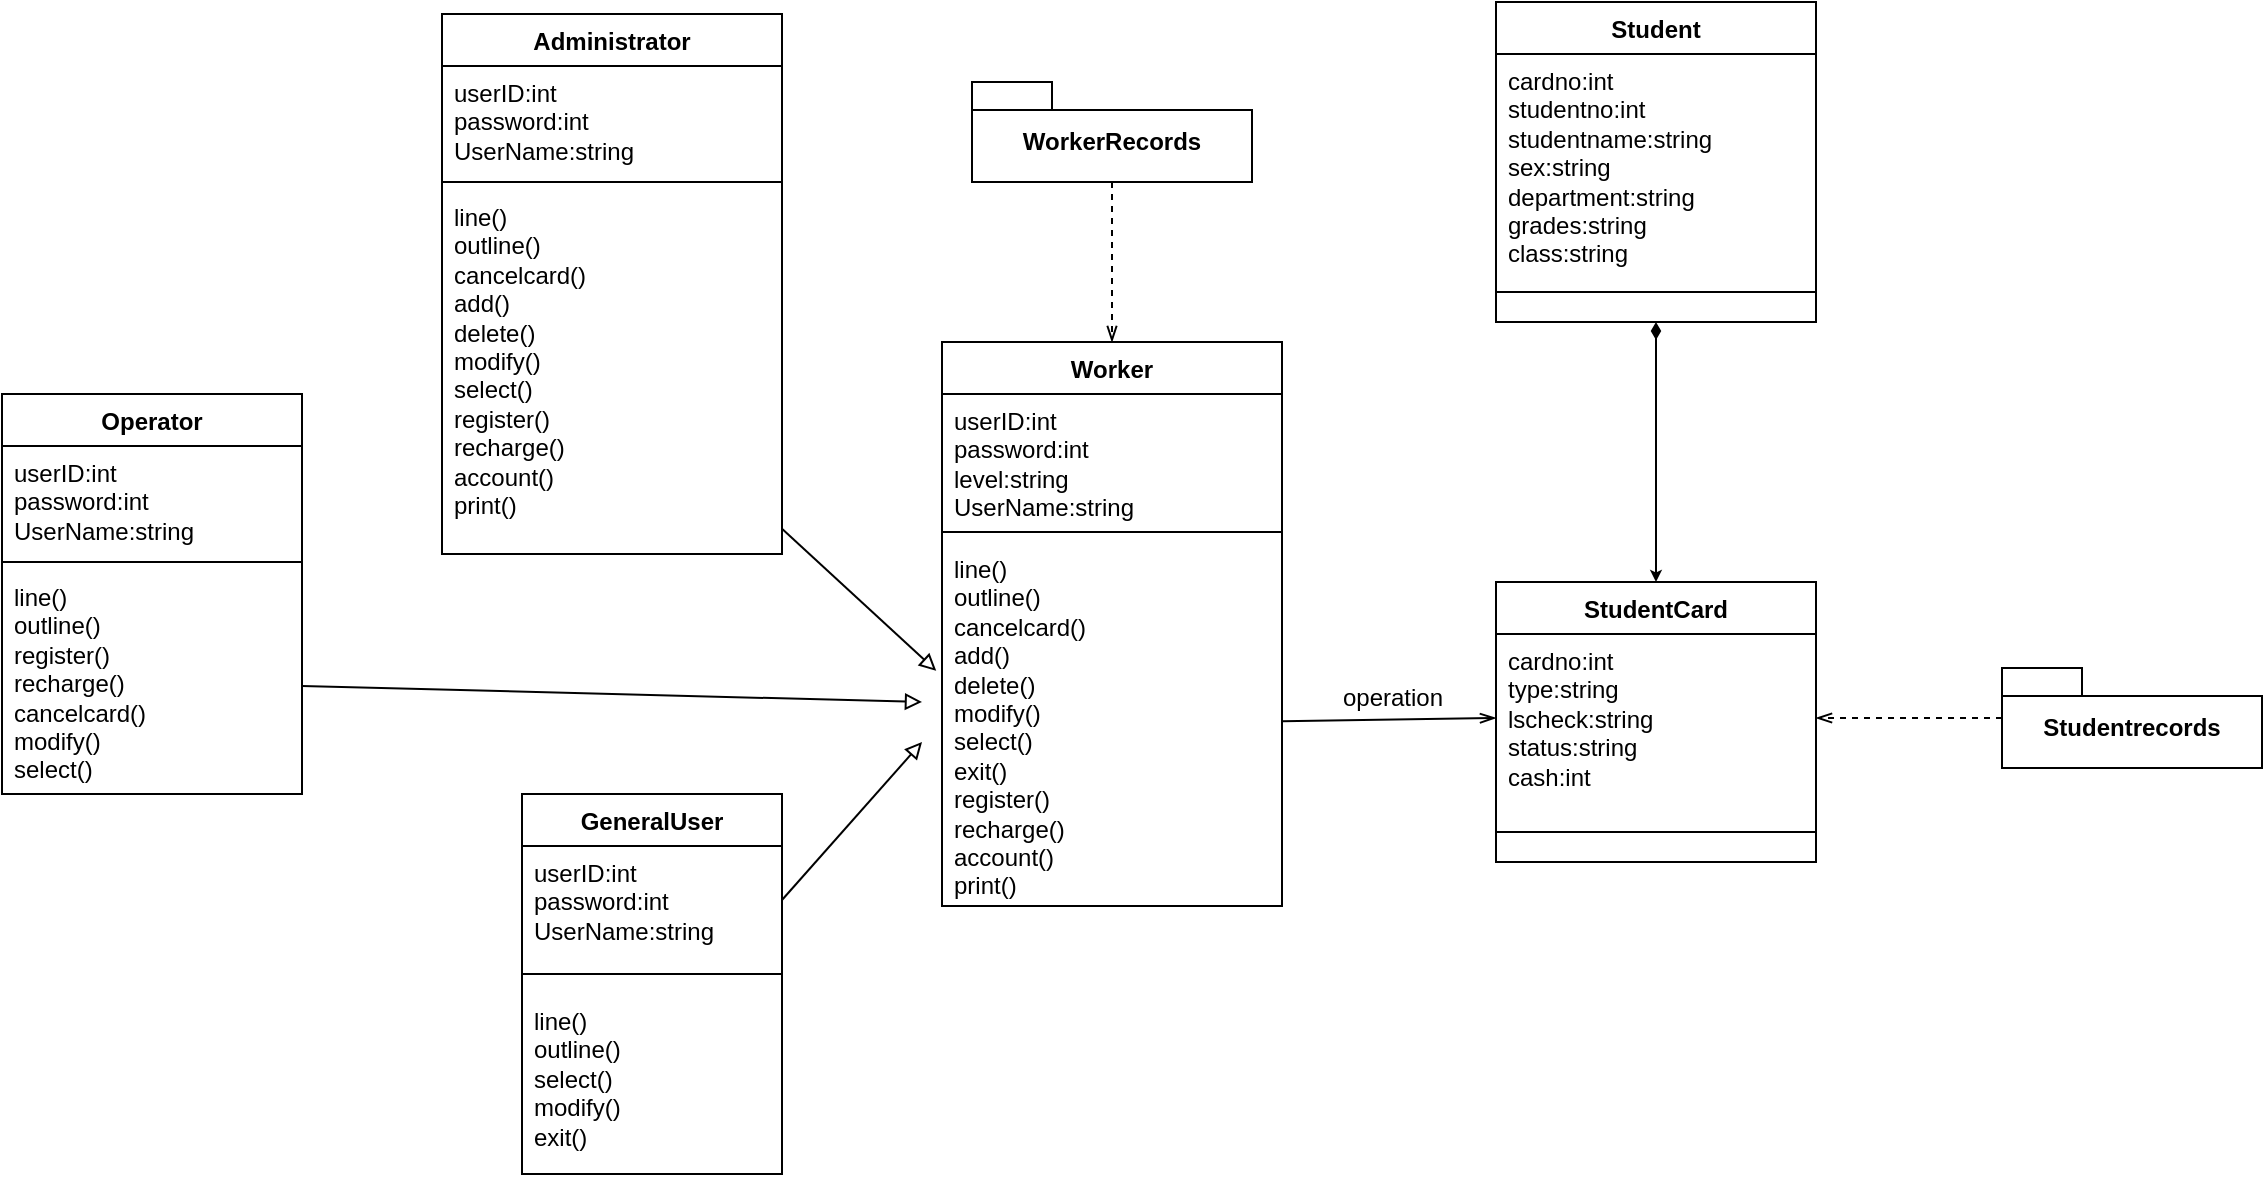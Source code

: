 <mxfile version="22.0.8" type="github">
  <diagram name="第 1 页" id="oNiTTU7XN2HSTEi7vAXj">
    <mxGraphModel dx="1002" dy="535" grid="1" gridSize="10" guides="1" tooltips="1" connect="1" arrows="1" fold="1" page="1" pageScale="1" pageWidth="1654" pageHeight="1169" math="0" shadow="0">
      <root>
        <mxCell id="0" />
        <mxCell id="1" parent="0" />
        <mxCell id="sBgY4R8Cnz3cx-6synAC-1" value="Operator" style="swimlane;fontStyle=1;align=center;verticalAlign=top;childLayout=stackLayout;horizontal=1;startSize=26;horizontalStack=0;resizeParent=1;resizeParentMax=0;resizeLast=0;collapsible=1;marginBottom=0;whiteSpace=wrap;html=1;" parent="1" vertex="1">
          <mxGeometry x="80" y="206" width="150" height="200" as="geometry" />
        </mxCell>
        <mxCell id="sBgY4R8Cnz3cx-6synAC-2" value="&lt;span style=&quot;background-color: initial;&quot;&gt;userID:int&lt;/span&gt;&lt;br&gt;&lt;span style=&quot;background-color: initial;&quot;&gt;password:int&lt;/span&gt;&lt;br&gt;&lt;span style=&quot;background-color: initial;&quot;&gt;UserName:string&lt;/span&gt;" style="text;strokeColor=none;fillColor=none;align=left;verticalAlign=top;spacingLeft=4;spacingRight=4;overflow=hidden;rotatable=0;points=[[0,0.5],[1,0.5]];portConstraint=eastwest;whiteSpace=wrap;html=1;" parent="sBgY4R8Cnz3cx-6synAC-1" vertex="1">
          <mxGeometry y="26" width="150" height="54" as="geometry" />
        </mxCell>
        <mxCell id="sBgY4R8Cnz3cx-6synAC-3" value="" style="line;strokeWidth=1;fillColor=none;align=left;verticalAlign=middle;spacingTop=-1;spacingLeft=3;spacingRight=3;rotatable=0;labelPosition=right;points=[];portConstraint=eastwest;strokeColor=inherit;" parent="sBgY4R8Cnz3cx-6synAC-1" vertex="1">
          <mxGeometry y="80" width="150" height="8" as="geometry" />
        </mxCell>
        <mxCell id="sBgY4R8Cnz3cx-6synAC-46" style="rounded=0;orthogonalLoop=1;jettySize=auto;html=1;endArrow=block;endFill=0;" parent="sBgY4R8Cnz3cx-6synAC-1" source="sBgY4R8Cnz3cx-6synAC-4" edge="1">
          <mxGeometry relative="1" as="geometry">
            <mxPoint x="460" y="154" as="targetPoint" />
          </mxGeometry>
        </mxCell>
        <mxCell id="sBgY4R8Cnz3cx-6synAC-4" value="line()&lt;br&gt;outline()&lt;br&gt;register()&lt;br&gt;recharge()&lt;br&gt;cancelcard()&lt;br&gt;modify()&lt;br&gt;select()" style="text;strokeColor=none;fillColor=none;align=left;verticalAlign=top;spacingLeft=4;spacingRight=4;overflow=hidden;rotatable=0;points=[[0,0.5],[1,0.5]];portConstraint=eastwest;whiteSpace=wrap;html=1;" parent="sBgY4R8Cnz3cx-6synAC-1" vertex="1">
          <mxGeometry y="88" width="150" height="112" as="geometry" />
        </mxCell>
        <mxCell id="sBgY4R8Cnz3cx-6synAC-5" value="Administrator" style="swimlane;fontStyle=1;align=center;verticalAlign=top;childLayout=stackLayout;horizontal=1;startSize=26;horizontalStack=0;resizeParent=1;resizeParentMax=0;resizeLast=0;collapsible=1;marginBottom=0;whiteSpace=wrap;html=1;" parent="1" vertex="1">
          <mxGeometry x="300" y="16" width="170" height="270" as="geometry" />
        </mxCell>
        <mxCell id="sBgY4R8Cnz3cx-6synAC-6" value="userID:int&lt;br style=&quot;border-color: var(--border-color);&quot;&gt;password:int&lt;br style=&quot;border-color: var(--border-color);&quot;&gt;&lt;span style=&quot;border-color: var(--border-color); background-color: initial;&quot;&gt;UserName:string&lt;/span&gt;" style="text;strokeColor=none;fillColor=none;align=left;verticalAlign=top;spacingLeft=4;spacingRight=4;overflow=hidden;rotatable=0;points=[[0,0.5],[1,0.5]];portConstraint=eastwest;whiteSpace=wrap;html=1;" parent="sBgY4R8Cnz3cx-6synAC-5" vertex="1">
          <mxGeometry y="26" width="170" height="54" as="geometry" />
        </mxCell>
        <mxCell id="sBgY4R8Cnz3cx-6synAC-7" value="" style="line;strokeWidth=1;fillColor=none;align=left;verticalAlign=middle;spacingTop=-1;spacingLeft=3;spacingRight=3;rotatable=0;labelPosition=right;points=[];portConstraint=eastwest;strokeColor=inherit;" parent="sBgY4R8Cnz3cx-6synAC-5" vertex="1">
          <mxGeometry y="80" width="170" height="8" as="geometry" />
        </mxCell>
        <mxCell id="sBgY4R8Cnz3cx-6synAC-8" value="line()&lt;br style=&quot;border-color: var(--border-color);&quot;&gt;outline()&lt;br style=&quot;border-color: var(--border-color);&quot;&gt;cancelcard()&lt;br style=&quot;border-color: var(--border-color);&quot;&gt;add()&lt;br&gt;delete()&lt;br&gt;modify()&lt;br style=&quot;border-color: var(--border-color);&quot;&gt;select()&lt;br&gt;register()&lt;br style=&quot;border-color: var(--border-color);&quot;&gt;recharge()&lt;br&gt;account()&lt;br&gt;print()" style="text;strokeColor=none;fillColor=none;align=left;verticalAlign=top;spacingLeft=4;spacingRight=4;overflow=hidden;rotatable=0;points=[[0,0.5],[1,0.5]];portConstraint=eastwest;whiteSpace=wrap;html=1;" parent="sBgY4R8Cnz3cx-6synAC-5" vertex="1">
          <mxGeometry y="88" width="170" height="182" as="geometry" />
        </mxCell>
        <mxCell id="sBgY4R8Cnz3cx-6synAC-9" value="GeneralUser" style="swimlane;fontStyle=1;align=center;verticalAlign=top;childLayout=stackLayout;horizontal=1;startSize=26;horizontalStack=0;resizeParent=1;resizeParentMax=0;resizeLast=0;collapsible=1;marginBottom=0;whiteSpace=wrap;html=1;" parent="1" vertex="1">
          <mxGeometry x="340" y="406" width="130" height="190" as="geometry" />
        </mxCell>
        <mxCell id="sBgY4R8Cnz3cx-6synAC-10" value="userID:int&lt;br style=&quot;border-color: var(--border-color);&quot;&gt;&lt;span style=&quot;border-color: var(--border-color); background-color: initial;&quot;&gt;password:int&lt;/span&gt;&lt;br style=&quot;border-color: var(--border-color);&quot;&gt;&lt;span style=&quot;border-color: var(--border-color); background-color: initial;&quot;&gt;UserName:string&lt;/span&gt;" style="text;strokeColor=none;fillColor=none;align=left;verticalAlign=top;spacingLeft=4;spacingRight=4;overflow=hidden;rotatable=0;points=[[0,0.5],[1,0.5]];portConstraint=eastwest;whiteSpace=wrap;html=1;" parent="sBgY4R8Cnz3cx-6synAC-9" vertex="1">
          <mxGeometry y="26" width="130" height="54" as="geometry" />
        </mxCell>
        <mxCell id="sBgY4R8Cnz3cx-6synAC-11" value="" style="line;strokeWidth=1;fillColor=none;align=left;verticalAlign=middle;spacingTop=-1;spacingLeft=3;spacingRight=3;rotatable=0;labelPosition=right;points=[];portConstraint=eastwest;strokeColor=inherit;" parent="sBgY4R8Cnz3cx-6synAC-9" vertex="1">
          <mxGeometry y="80" width="130" height="20" as="geometry" />
        </mxCell>
        <mxCell id="sBgY4R8Cnz3cx-6synAC-12" value="line()&lt;br style=&quot;border-color: var(--border-color);&quot;&gt;outline()&lt;br style=&quot;border-color: var(--border-color);&quot;&gt;select()&lt;br&gt;modify()&lt;br style=&quot;border-color: var(--border-color);&quot;&gt;exit()" style="text;strokeColor=none;fillColor=none;align=left;verticalAlign=top;spacingLeft=4;spacingRight=4;overflow=hidden;rotatable=0;points=[[0,0.5],[1,0.5]];portConstraint=eastwest;whiteSpace=wrap;html=1;" parent="sBgY4R8Cnz3cx-6synAC-9" vertex="1">
          <mxGeometry y="100" width="130" height="90" as="geometry" />
        </mxCell>
        <mxCell id="sBgY4R8Cnz3cx-6synAC-44" style="edgeStyle=orthogonalEdgeStyle;rounded=0;orthogonalLoop=1;jettySize=auto;html=1;entryX=0.5;entryY=0;entryDx=0;entryDy=0;dashed=1;endArrow=openThin;endFill=0;" parent="1" source="sBgY4R8Cnz3cx-6synAC-17" target="sBgY4R8Cnz3cx-6synAC-29" edge="1">
          <mxGeometry relative="1" as="geometry" />
        </mxCell>
        <mxCell id="sBgY4R8Cnz3cx-6synAC-17" value="WorkerRecords" style="shape=folder;fontStyle=1;spacingTop=10;tabWidth=40;tabHeight=14;tabPosition=left;html=1;whiteSpace=wrap;" parent="1" vertex="1">
          <mxGeometry x="565" y="50" width="140" height="50" as="geometry" />
        </mxCell>
        <mxCell id="sBgY4R8Cnz3cx-6synAC-22" value="StudentCard" style="swimlane;fontStyle=1;align=center;verticalAlign=top;childLayout=stackLayout;horizontal=1;startSize=26;horizontalStack=0;resizeParent=1;resizeParentMax=0;resizeLast=0;collapsible=1;marginBottom=0;whiteSpace=wrap;html=1;" parent="1" vertex="1">
          <mxGeometry x="827" y="300" width="160" height="140" as="geometry" />
        </mxCell>
        <mxCell id="sBgY4R8Cnz3cx-6synAC-23" value="cardno:int&lt;br&gt;type:string&lt;br&gt;lscheck:string&lt;br&gt;status:string&lt;br&gt;cash:int" style="text;strokeColor=none;fillColor=none;align=left;verticalAlign=top;spacingLeft=4;spacingRight=4;overflow=hidden;rotatable=0;points=[[0,0.5],[1,0.5]];portConstraint=eastwest;whiteSpace=wrap;html=1;" parent="sBgY4R8Cnz3cx-6synAC-22" vertex="1">
          <mxGeometry y="26" width="160" height="84" as="geometry" />
        </mxCell>
        <mxCell id="sBgY4R8Cnz3cx-6synAC-24" value="" style="line;strokeWidth=1;fillColor=none;align=left;verticalAlign=middle;spacingTop=-1;spacingLeft=3;spacingRight=3;rotatable=0;labelPosition=right;points=[];portConstraint=eastwest;strokeColor=inherit;" parent="sBgY4R8Cnz3cx-6synAC-22" vertex="1">
          <mxGeometry y="110" width="160" height="30" as="geometry" />
        </mxCell>
        <mxCell id="sBgY4R8Cnz3cx-6synAC-41" style="edgeStyle=orthogonalEdgeStyle;rounded=0;orthogonalLoop=1;jettySize=auto;html=1;entryX=1;entryY=0.5;entryDx=0;entryDy=0;dashed=1;endArrow=openThin;endFill=0;" parent="1" source="sBgY4R8Cnz3cx-6synAC-26" target="sBgY4R8Cnz3cx-6synAC-23" edge="1">
          <mxGeometry relative="1" as="geometry" />
        </mxCell>
        <mxCell id="sBgY4R8Cnz3cx-6synAC-26" value="Studentrecords" style="shape=folder;fontStyle=1;spacingTop=10;tabWidth=40;tabHeight=14;tabPosition=left;html=1;whiteSpace=wrap;" parent="1" vertex="1">
          <mxGeometry x="1080" y="343" width="130" height="50" as="geometry" />
        </mxCell>
        <mxCell id="sBgY4R8Cnz3cx-6synAC-29" value="Worker" style="swimlane;fontStyle=1;align=center;verticalAlign=top;childLayout=stackLayout;horizontal=1;startSize=26;horizontalStack=0;resizeParent=1;resizeParentMax=0;resizeLast=0;collapsible=1;marginBottom=0;whiteSpace=wrap;html=1;" parent="1" vertex="1">
          <mxGeometry x="550" y="180" width="170" height="282" as="geometry" />
        </mxCell>
        <mxCell id="sBgY4R8Cnz3cx-6synAC-30" value="userID:int&lt;br style=&quot;border-color: var(--border-color);&quot;&gt;password:int&lt;br style=&quot;border-color: var(--border-color);&quot;&gt;&lt;span style=&quot;border-color: var(--border-color); background-color: initial;&quot;&gt;level:string&lt;br&gt;UserName:string&lt;/span&gt;" style="text;strokeColor=none;fillColor=none;align=left;verticalAlign=top;spacingLeft=4;spacingRight=4;overflow=hidden;rotatable=0;points=[[0,0.5],[1,0.5]];portConstraint=eastwest;whiteSpace=wrap;html=1;" parent="sBgY4R8Cnz3cx-6synAC-29" vertex="1">
          <mxGeometry y="26" width="170" height="64" as="geometry" />
        </mxCell>
        <mxCell id="sBgY4R8Cnz3cx-6synAC-31" value="" style="line;strokeWidth=1;fillColor=none;align=left;verticalAlign=middle;spacingTop=-1;spacingLeft=3;spacingRight=3;rotatable=0;labelPosition=right;points=[];portConstraint=eastwest;strokeColor=inherit;" parent="sBgY4R8Cnz3cx-6synAC-29" vertex="1">
          <mxGeometry y="90" width="170" height="10" as="geometry" />
        </mxCell>
        <mxCell id="sBgY4R8Cnz3cx-6synAC-32" value="line()&lt;br style=&quot;border-color: var(--border-color);&quot;&gt;outline()&lt;br style=&quot;border-color: var(--border-color);&quot;&gt;cancelcard()&lt;br style=&quot;border-color: var(--border-color);&quot;&gt;add()&lt;br&gt;delete()&lt;br&gt;modify()&lt;br style=&quot;border-color: var(--border-color);&quot;&gt;select()&lt;br&gt;exit()&lt;br&gt;register()&lt;br style=&quot;border-color: var(--border-color);&quot;&gt;recharge()&lt;br&gt;account()&lt;br&gt;print()" style="text;strokeColor=none;fillColor=none;align=left;verticalAlign=top;spacingLeft=4;spacingRight=4;overflow=hidden;rotatable=0;points=[[0,0.5],[1,0.5]];portConstraint=eastwest;whiteSpace=wrap;html=1;" parent="sBgY4R8Cnz3cx-6synAC-29" vertex="1">
          <mxGeometry y="100" width="170" height="182" as="geometry" />
        </mxCell>
        <mxCell id="sBgY4R8Cnz3cx-6synAC-33" value="Student" style="swimlane;fontStyle=1;align=center;verticalAlign=top;childLayout=stackLayout;horizontal=1;startSize=26;horizontalStack=0;resizeParent=1;resizeParentMax=0;resizeLast=0;collapsible=1;marginBottom=0;whiteSpace=wrap;html=1;" parent="1" vertex="1">
          <mxGeometry x="827" y="10" width="160" height="160" as="geometry" />
        </mxCell>
        <mxCell id="sBgY4R8Cnz3cx-6synAC-34" value="cardno:int&lt;br&gt;studentno:int&lt;br&gt;studentname:string&lt;br&gt;sex:string&lt;br&gt;department:string&lt;br&gt;grades:string&lt;br&gt;class:string" style="text;strokeColor=none;fillColor=none;align=left;verticalAlign=top;spacingLeft=4;spacingRight=4;overflow=hidden;rotatable=0;points=[[0,0.5],[1,0.5]];portConstraint=eastwest;whiteSpace=wrap;html=1;" parent="sBgY4R8Cnz3cx-6synAC-33" vertex="1">
          <mxGeometry y="26" width="160" height="104" as="geometry" />
        </mxCell>
        <mxCell id="sBgY4R8Cnz3cx-6synAC-35" value="" style="line;strokeWidth=1;fillColor=none;align=left;verticalAlign=middle;spacingTop=-1;spacingLeft=3;spacingRight=3;rotatable=0;labelPosition=right;points=[];portConstraint=eastwest;strokeColor=inherit;" parent="sBgY4R8Cnz3cx-6synAC-33" vertex="1">
          <mxGeometry y="130" width="160" height="30" as="geometry" />
        </mxCell>
        <mxCell id="sBgY4R8Cnz3cx-6synAC-42" style="rounded=0;orthogonalLoop=1;jettySize=auto;html=1;entryX=0;entryY=0.5;entryDx=0;entryDy=0;endArrow=openThin;endFill=0;" parent="1" source="sBgY4R8Cnz3cx-6synAC-32" target="sBgY4R8Cnz3cx-6synAC-23" edge="1">
          <mxGeometry relative="1" as="geometry" />
        </mxCell>
        <mxCell id="sBgY4R8Cnz3cx-6synAC-43" value="operation" style="text;html=1;align=center;verticalAlign=middle;resizable=0;points=[];autosize=1;strokeColor=none;fillColor=none;" parent="1" vertex="1">
          <mxGeometry x="740" y="343" width="70" height="30" as="geometry" />
        </mxCell>
        <mxCell id="sBgY4R8Cnz3cx-6synAC-45" value="" style="rounded=0;orthogonalLoop=1;jettySize=auto;html=1;entryX=-0.017;entryY=0.354;entryDx=0;entryDy=0;entryPerimeter=0;endArrow=block;endFill=0;" parent="1" source="sBgY4R8Cnz3cx-6synAC-8" target="sBgY4R8Cnz3cx-6synAC-32" edge="1">
          <mxGeometry relative="1" as="geometry" />
        </mxCell>
        <mxCell id="sBgY4R8Cnz3cx-6synAC-47" style="rounded=0;orthogonalLoop=1;jettySize=auto;html=1;exitX=1;exitY=0.5;exitDx=0;exitDy=0;endArrow=block;endFill=0;" parent="1" source="sBgY4R8Cnz3cx-6synAC-10" edge="1">
          <mxGeometry relative="1" as="geometry">
            <mxPoint x="540" y="380" as="targetPoint" />
          </mxGeometry>
        </mxCell>
        <mxCell id="YUe1JkdVaLi2wYeTn-WJ-1" value="" style="endArrow=classic;html=1;rounded=0;startArrow=diamondThin;startFill=1;exitX=0.5;exitY=1;exitDx=0;exitDy=0;entryX=0.5;entryY=0;entryDx=0;entryDy=0;strokeWidth=1;targetPerimeterSpacing=6;endSize=3;sourcePerimeterSpacing=7;" edge="1" parent="1" source="sBgY4R8Cnz3cx-6synAC-33" target="sBgY4R8Cnz3cx-6synAC-22">
          <mxGeometry width="50" height="50" relative="1" as="geometry">
            <mxPoint x="870" y="250" as="sourcePoint" />
            <mxPoint x="920" y="200" as="targetPoint" />
          </mxGeometry>
        </mxCell>
      </root>
    </mxGraphModel>
  </diagram>
</mxfile>
